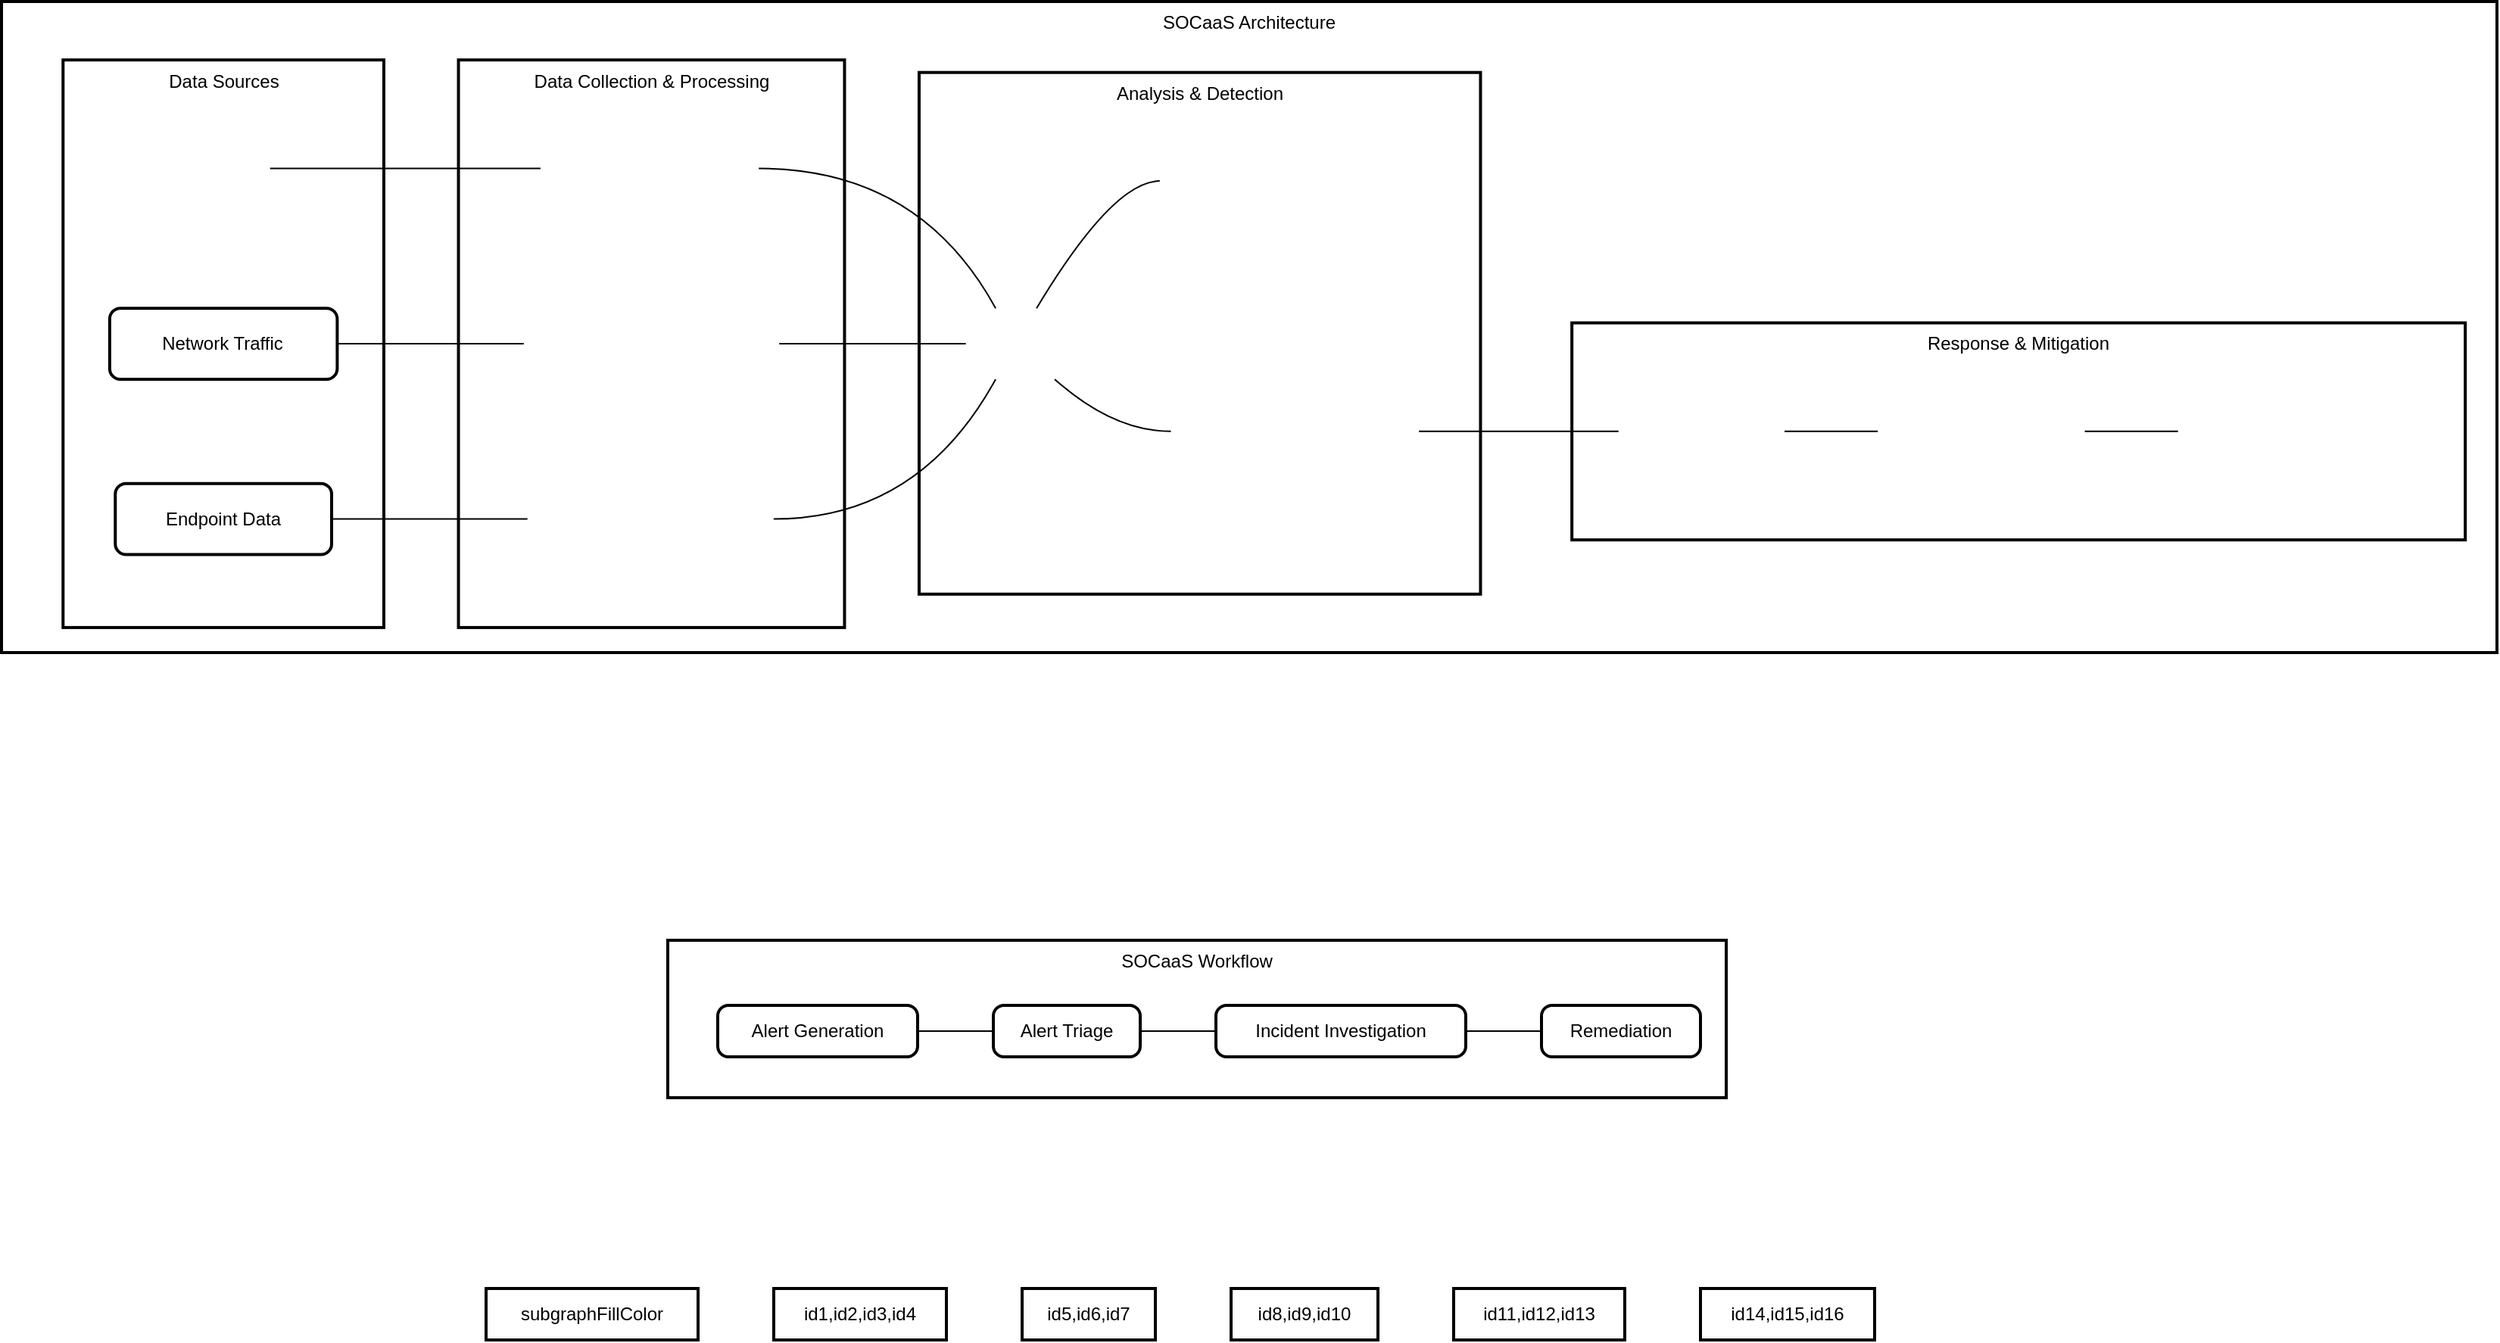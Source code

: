 <mxfile version="24.3.1" type="github">
  <diagram name="Page-1" id="cbZRXVq0jJMvsxt9PghF">
    <mxGraphModel dx="2200" dy="1203" grid="1" gridSize="10" guides="1" tooltips="1" connect="1" arrows="1" fold="1" page="1" pageScale="1" pageWidth="850" pageHeight="1100" math="0" shadow="0">
      <root>
        <mxCell id="0" />
        <mxCell id="1" parent="0" />
        <mxCell id="XcT4s9lWVpxsg88r7cg1-38" value="SOCaaS Architecture" style="whiteSpace=wrap;strokeWidth=2;verticalAlign=top;" vertex="1" parent="1">
          <mxGeometry x="10" y="20" width="1648" height="430" as="geometry" />
        </mxCell>
        <mxCell id="XcT4s9lWVpxsg88r7cg1-39" value="Logs" style="rounded=1;absoluteArcSize=1;arcSize=14;whiteSpace=wrap;strokeWidth=2;" vertex="1" parent="XcT4s9lWVpxsg88r7cg1-38">
          <mxGeometry x="115.779" y="86.827" width="61.584" height="46.859" as="geometry" />
        </mxCell>
        <mxCell id="XcT4s9lWVpxsg88r7cg1-40" value="Data Sources" style="whiteSpace=wrap;strokeWidth=2;verticalAlign=top;" vertex="1" parent="XcT4s9lWVpxsg88r7cg1-38">
          <mxGeometry x="40.646" y="38.59" width="211.851" height="374.872" as="geometry" />
        </mxCell>
        <mxCell id="XcT4s9lWVpxsg88r7cg1-41" value="Log Collectors" style="rounded=1;absoluteArcSize=1;arcSize=14;whiteSpace=wrap;strokeWidth=2;" vertex="1" parent="XcT4s9lWVpxsg88r7cg1-38">
          <mxGeometry x="355.958" y="86.827" width="144.108" height="46.859" as="geometry" />
        </mxCell>
        <mxCell id="XcT4s9lWVpxsg88r7cg1-42" value="Network Traffic" style="rounded=1;absoluteArcSize=1;arcSize=14;whiteSpace=wrap;strokeWidth=2;" vertex="1" parent="XcT4s9lWVpxsg88r7cg1-38">
          <mxGeometry x="71.438" y="202.596" width="150.266" height="46.859" as="geometry" />
        </mxCell>
        <mxCell id="XcT4s9lWVpxsg88r7cg1-43" value="Network Sensors" style="rounded=1;absoluteArcSize=1;arcSize=14;whiteSpace=wrap;strokeWidth=2;" vertex="1" parent="XcT4s9lWVpxsg88r7cg1-38">
          <mxGeometry x="344.873" y="202.596" width="168.741" height="46.859" as="geometry" />
        </mxCell>
        <mxCell id="XcT4s9lWVpxsg88r7cg1-44" value="Endpoint Data" style="rounded=1;absoluteArcSize=1;arcSize=14;whiteSpace=wrap;strokeWidth=2;" vertex="1" parent="XcT4s9lWVpxsg88r7cg1-38">
          <mxGeometry x="75.133" y="318.365" width="142.876" height="46.859" as="geometry" />
        </mxCell>
        <mxCell id="XcT4s9lWVpxsg88r7cg1-45" value="Endpoint Agents" style="rounded=1;absoluteArcSize=1;arcSize=14;whiteSpace=wrap;strokeWidth=2;" vertex="1" parent="XcT4s9lWVpxsg88r7cg1-38">
          <mxGeometry x="347.336" y="318.365" width="162.583" height="46.859" as="geometry" />
        </mxCell>
        <mxCell id="XcT4s9lWVpxsg88r7cg1-46" value="SIEM" style="rounded=1;absoluteArcSize=1;arcSize=14;whiteSpace=wrap;strokeWidth=2;" vertex="1" parent="XcT4s9lWVpxsg88r7cg1-38">
          <mxGeometry x="636.783" y="202.596" width="66.511" height="46.859" as="geometry" />
        </mxCell>
        <mxCell id="XcT4s9lWVpxsg88r7cg1-47" value="Threat Intelligence" style="rounded=1;absoluteArcSize=1;arcSize=14;whiteSpace=wrap;strokeWidth=2;" vertex="1" parent="XcT4s9lWVpxsg88r7cg1-38">
          <mxGeometry x="764.879" y="95.096" width="181.058" height="46.859" as="geometry" />
        </mxCell>
        <mxCell id="XcT4s9lWVpxsg88r7cg1-48" value="Analytics Engine" style="rounded=1;absoluteArcSize=1;arcSize=14;whiteSpace=wrap;strokeWidth=2;" vertex="1" parent="XcT4s9lWVpxsg88r7cg1-38">
          <mxGeometry x="772.269" y="260.481" width="163.815" height="46.859" as="geometry" />
        </mxCell>
        <mxCell id="XcT4s9lWVpxsg88r7cg1-49" value="Playbooks" style="rounded=1;absoluteArcSize=1;arcSize=14;whiteSpace=wrap;strokeWidth=2;" vertex="1" parent="XcT4s9lWVpxsg88r7cg1-38">
          <mxGeometry x="1067.874" y="260.481" width="109.62" height="46.859" as="geometry" />
        </mxCell>
        <mxCell id="XcT4s9lWVpxsg88r7cg1-50" value="Orchestration" style="rounded=1;absoluteArcSize=1;arcSize=14;whiteSpace=wrap;strokeWidth=2;" vertex="1" parent="XcT4s9lWVpxsg88r7cg1-38">
          <mxGeometry x="1239.079" y="260.481" width="136.717" height="46.859" as="geometry" />
        </mxCell>
        <mxCell id="XcT4s9lWVpxsg88r7cg1-51" value="Response Tools" style="rounded=1;absoluteArcSize=1;arcSize=14;whiteSpace=wrap;strokeWidth=2;" vertex="1" parent="XcT4s9lWVpxsg88r7cg1-38">
          <mxGeometry x="1437.381" y="260.481" width="158.888" height="46.859" as="geometry" />
        </mxCell>
        <mxCell id="XcT4s9lWVpxsg88r7cg1-52" value="Data Collection &amp; Processing" style="whiteSpace=wrap;strokeWidth=2;verticalAlign=top;" vertex="1" parent="XcT4s9lWVpxsg88r7cg1-38">
          <mxGeometry x="301.764" y="38.59" width="254.96" height="374.872" as="geometry" />
        </mxCell>
        <mxCell id="XcT4s9lWVpxsg88r7cg1-53" value="Analysis &amp; Detection" style="whiteSpace=wrap;strokeWidth=2;verticalAlign=top;" vertex="1" parent="XcT4s9lWVpxsg88r7cg1-38">
          <mxGeometry x="605.991" y="46.859" width="370.738" height="344.551" as="geometry" />
        </mxCell>
        <mxCell id="XcT4s9lWVpxsg88r7cg1-54" value="Response &amp; Mitigation" style="whiteSpace=wrap;strokeWidth=2;verticalAlign=top;" vertex="1" parent="XcT4s9lWVpxsg88r7cg1-38">
          <mxGeometry x="1037.082" y="212.244" width="589.979" height="143.333" as="geometry" />
        </mxCell>
        <mxCell id="XcT4s9lWVpxsg88r7cg1-55" value="" style="curved=1;startArrow=none;endArrow=none;exitX=0.994;exitY=0.5;entryX=0.004;entryY=0.5;rounded=0;" edge="1" parent="XcT4s9lWVpxsg88r7cg1-38" source="XcT4s9lWVpxsg88r7cg1-39" target="XcT4s9lWVpxsg88r7cg1-41">
          <mxGeometry relative="1" as="geometry">
            <Array as="points" />
          </mxGeometry>
        </mxCell>
        <mxCell id="XcT4s9lWVpxsg88r7cg1-56" value="" style="curved=1;startArrow=none;endArrow=none;exitX=0.998;exitY=0.5;entryX=-0.002;entryY=0.5;rounded=0;" edge="1" parent="XcT4s9lWVpxsg88r7cg1-38" source="XcT4s9lWVpxsg88r7cg1-42" target="XcT4s9lWVpxsg88r7cg1-43">
          <mxGeometry relative="1" as="geometry">
            <Array as="points" />
          </mxGeometry>
        </mxCell>
        <mxCell id="XcT4s9lWVpxsg88r7cg1-57" value="" style="curved=1;startArrow=none;endArrow=none;exitX=1.001;exitY=0.5;entryX=-0.001;entryY=0.5;rounded=0;" edge="1" parent="XcT4s9lWVpxsg88r7cg1-38" source="XcT4s9lWVpxsg88r7cg1-44" target="XcT4s9lWVpxsg88r7cg1-45">
          <mxGeometry relative="1" as="geometry">
            <Array as="points" />
          </mxGeometry>
        </mxCell>
        <mxCell id="XcT4s9lWVpxsg88r7cg1-58" value="" style="curved=1;startArrow=none;endArrow=none;exitX=1.006;exitY=0.5;entryX=0.297;entryY=0;rounded=0;" edge="1" parent="XcT4s9lWVpxsg88r7cg1-38" source="XcT4s9lWVpxsg88r7cg1-41" target="XcT4s9lWVpxsg88r7cg1-46">
          <mxGeometry relative="1" as="geometry">
            <Array as="points">
              <mxPoint x="605.991" y="110.256" />
            </Array>
          </mxGeometry>
        </mxCell>
        <mxCell id="XcT4s9lWVpxsg88r7cg1-59" value="" style="curved=1;startArrow=none;endArrow=none;exitX=0.997;exitY=0.5;entryX=-0.009;entryY=0.5;rounded=0;" edge="1" parent="XcT4s9lWVpxsg88r7cg1-38" source="XcT4s9lWVpxsg88r7cg1-43" target="XcT4s9lWVpxsg88r7cg1-46">
          <mxGeometry relative="1" as="geometry">
            <Array as="points" />
          </mxGeometry>
        </mxCell>
        <mxCell id="XcT4s9lWVpxsg88r7cg1-60" value="" style="curved=1;startArrow=none;endArrow=none;exitX=1.003;exitY=0.5;entryX=0.297;entryY=1;rounded=0;" edge="1" parent="XcT4s9lWVpxsg88r7cg1-38" source="XcT4s9lWVpxsg88r7cg1-45" target="XcT4s9lWVpxsg88r7cg1-46">
          <mxGeometry relative="1" as="geometry">
            <Array as="points">
              <mxPoint x="605.991" y="341.795" />
            </Array>
          </mxGeometry>
        </mxCell>
        <mxCell id="XcT4s9lWVpxsg88r7cg1-61" value="" style="curved=1;startArrow=none;endArrow=none;exitX=0.703;exitY=0;entryX=-0.002;entryY=0.5;rounded=0;" edge="1" parent="XcT4s9lWVpxsg88r7cg1-38" source="XcT4s9lWVpxsg88r7cg1-46" target="XcT4s9lWVpxsg88r7cg1-47">
          <mxGeometry relative="1" as="geometry">
            <Array as="points">
              <mxPoint x="734.087" y="118.526" />
            </Array>
          </mxGeometry>
        </mxCell>
        <mxCell id="XcT4s9lWVpxsg88r7cg1-62" value="" style="curved=1;startArrow=none;endArrow=none;exitX=0.883;exitY=1;entryX=0.003;entryY=0.5;rounded=0;" edge="1" parent="XcT4s9lWVpxsg88r7cg1-38" source="XcT4s9lWVpxsg88r7cg1-46" target="XcT4s9lWVpxsg88r7cg1-48">
          <mxGeometry relative="1" as="geometry">
            <Array as="points">
              <mxPoint x="734.087" y="283.91" />
            </Array>
          </mxGeometry>
        </mxCell>
        <mxCell id="XcT4s9lWVpxsg88r7cg1-63" value="" style="curved=1;startArrow=none;endArrow=none;exitX=1.005;exitY=0.5;entryX=0.003;entryY=0.5;rounded=0;" edge="1" parent="XcT4s9lWVpxsg88r7cg1-38" source="XcT4s9lWVpxsg88r7cg1-48" target="XcT4s9lWVpxsg88r7cg1-49">
          <mxGeometry relative="1" as="geometry">
            <Array as="points" />
          </mxGeometry>
        </mxCell>
        <mxCell id="XcT4s9lWVpxsg88r7cg1-64" value="" style="curved=1;startArrow=none;endArrow=none;exitX=1.001;exitY=0.5;entryX=0.001;entryY=0.5;rounded=0;" edge="1" parent="XcT4s9lWVpxsg88r7cg1-38" source="XcT4s9lWVpxsg88r7cg1-49" target="XcT4s9lWVpxsg88r7cg1-50">
          <mxGeometry relative="1" as="geometry">
            <Array as="points" />
          </mxGeometry>
        </mxCell>
        <mxCell id="XcT4s9lWVpxsg88r7cg1-65" value="" style="curved=1;startArrow=none;endArrow=none;exitX=1.002;exitY=0.5;entryX=0.001;entryY=0.5;rounded=0;" edge="1" parent="XcT4s9lWVpxsg88r7cg1-38" source="XcT4s9lWVpxsg88r7cg1-50" target="XcT4s9lWVpxsg88r7cg1-51">
          <mxGeometry relative="1" as="geometry">
            <Array as="points" />
          </mxGeometry>
        </mxCell>
        <mxCell id="XcT4s9lWVpxsg88r7cg1-66" value="SOCaaS Workflow" style="whiteSpace=wrap;strokeWidth=2;verticalAlign=top;" vertex="1" parent="1">
          <mxGeometry x="450" y="640" width="699" height="104" as="geometry" />
        </mxCell>
        <mxCell id="XcT4s9lWVpxsg88r7cg1-67" value="Alert Generation" style="rounded=1;absoluteArcSize=1;arcSize=14;whiteSpace=wrap;strokeWidth=2;" vertex="1" parent="XcT4s9lWVpxsg88r7cg1-66">
          <mxGeometry x="33" y="43" width="132" height="34" as="geometry" />
        </mxCell>
        <mxCell id="XcT4s9lWVpxsg88r7cg1-68" value="Alert Triage" style="rounded=1;absoluteArcSize=1;arcSize=14;whiteSpace=wrap;strokeWidth=2;" vertex="1" parent="XcT4s9lWVpxsg88r7cg1-66">
          <mxGeometry x="215" y="43" width="97" height="34" as="geometry" />
        </mxCell>
        <mxCell id="XcT4s9lWVpxsg88r7cg1-69" value="Incident Investigation" style="rounded=1;absoluteArcSize=1;arcSize=14;whiteSpace=wrap;strokeWidth=2;" vertex="1" parent="XcT4s9lWVpxsg88r7cg1-66">
          <mxGeometry x="362" y="43" width="165" height="34" as="geometry" />
        </mxCell>
        <mxCell id="XcT4s9lWVpxsg88r7cg1-70" value="Remediation" style="rounded=1;absoluteArcSize=1;arcSize=14;whiteSpace=wrap;strokeWidth=2;" vertex="1" parent="XcT4s9lWVpxsg88r7cg1-66">
          <mxGeometry x="577" y="43" width="105" height="34" as="geometry" />
        </mxCell>
        <mxCell id="XcT4s9lWVpxsg88r7cg1-71" value="" style="curved=1;startArrow=none;endArrow=none;exitX=0.996;exitY=0.5;entryX=-0.005;entryY=0.5;rounded=0;" edge="1" parent="XcT4s9lWVpxsg88r7cg1-66" source="XcT4s9lWVpxsg88r7cg1-67" target="XcT4s9lWVpxsg88r7cg1-68">
          <mxGeometry relative="1" as="geometry">
            <Array as="points" />
          </mxGeometry>
        </mxCell>
        <mxCell id="XcT4s9lWVpxsg88r7cg1-72" value="" style="curved=1;startArrow=none;endArrow=none;exitX=0.996;exitY=0.5;entryX=-0.002;entryY=0.5;rounded=0;" edge="1" parent="XcT4s9lWVpxsg88r7cg1-66" source="XcT4s9lWVpxsg88r7cg1-68" target="XcT4s9lWVpxsg88r7cg1-69">
          <mxGeometry relative="1" as="geometry">
            <Array as="points" />
          </mxGeometry>
        </mxCell>
        <mxCell id="XcT4s9lWVpxsg88r7cg1-73" value="" style="curved=1;startArrow=none;endArrow=none;exitX=1;exitY=0.5;entryX=0;entryY=0.5;rounded=0;" edge="1" parent="XcT4s9lWVpxsg88r7cg1-66" source="XcT4s9lWVpxsg88r7cg1-69" target="XcT4s9lWVpxsg88r7cg1-70">
          <mxGeometry relative="1" as="geometry">
            <Array as="points" />
          </mxGeometry>
        </mxCell>
        <mxCell id="XcT4s9lWVpxsg88r7cg1-74" value="subgraphFillColor" style="whiteSpace=wrap;strokeWidth=2;" vertex="1" parent="1">
          <mxGeometry x="330" y="870" width="140" height="34" as="geometry" />
        </mxCell>
        <mxCell id="XcT4s9lWVpxsg88r7cg1-75" value="id1,id2,id3,id4" style="whiteSpace=wrap;strokeWidth=2;" vertex="1" parent="1">
          <mxGeometry x="520" y="870" width="114" height="34" as="geometry" />
        </mxCell>
        <mxCell id="XcT4s9lWVpxsg88r7cg1-76" value="id5,id6,id7" style="whiteSpace=wrap;strokeWidth=2;" vertex="1" parent="1">
          <mxGeometry x="684" y="870" width="88" height="34" as="geometry" />
        </mxCell>
        <mxCell id="XcT4s9lWVpxsg88r7cg1-77" value="id8,id9,id10" style="whiteSpace=wrap;strokeWidth=2;" vertex="1" parent="1">
          <mxGeometry x="822" y="870" width="97" height="34" as="geometry" />
        </mxCell>
        <mxCell id="XcT4s9lWVpxsg88r7cg1-78" value="id11,id12,id13" style="whiteSpace=wrap;strokeWidth=2;" vertex="1" parent="1">
          <mxGeometry x="969" y="870" width="113" height="34" as="geometry" />
        </mxCell>
        <mxCell id="XcT4s9lWVpxsg88r7cg1-79" value="id14,id15,id16" style="whiteSpace=wrap;strokeWidth=2;" vertex="1" parent="1">
          <mxGeometry x="1132" y="870" width="115" height="34" as="geometry" />
        </mxCell>
      </root>
    </mxGraphModel>
  </diagram>
</mxfile>

